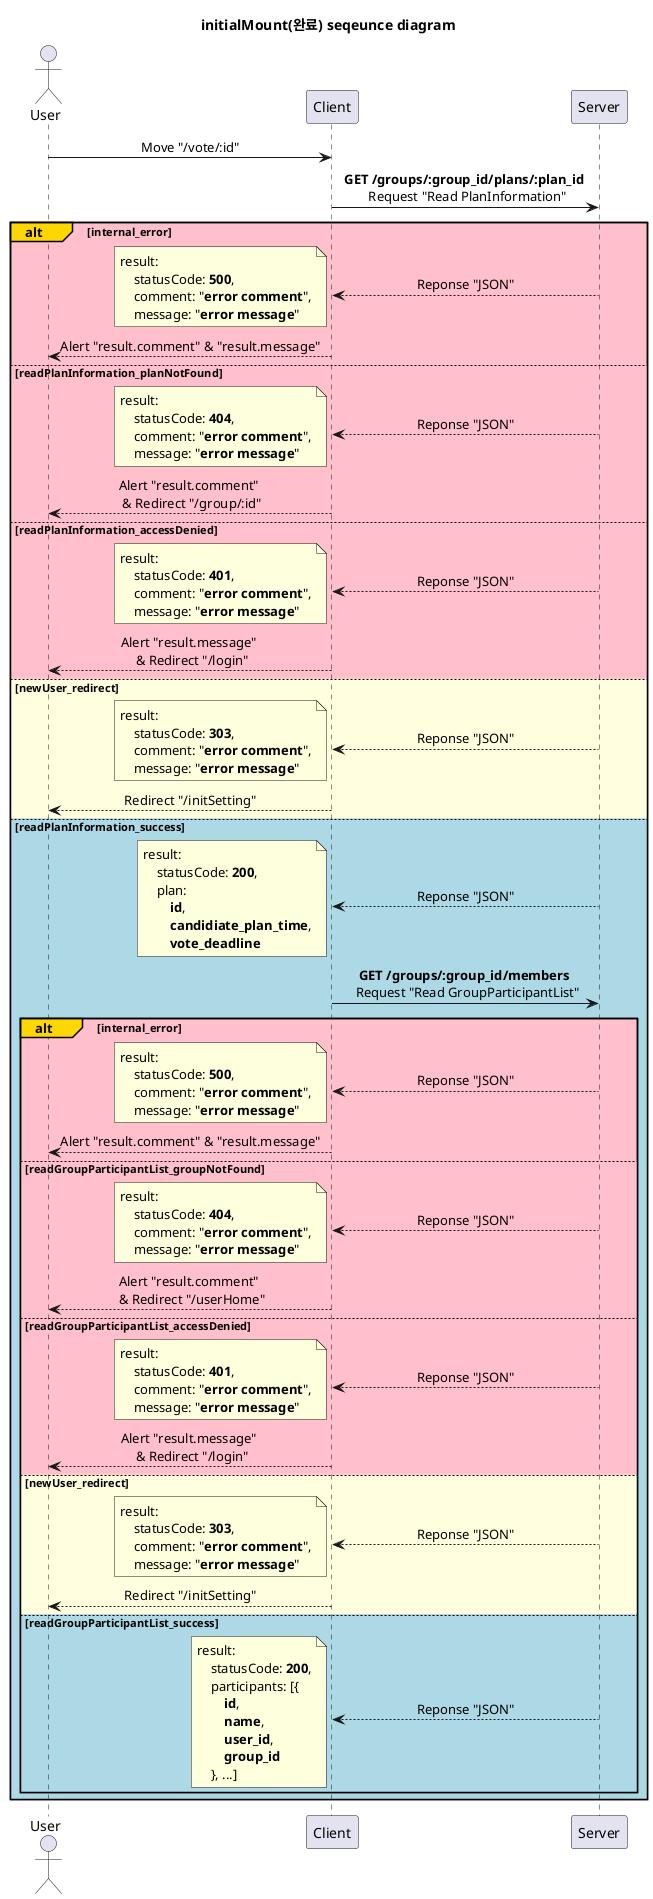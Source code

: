@startuml initialMount(완료)
'http://localhost:3000/vote/:id

title initialMount(완료) seqeunce diagram

skinparam SequenceMessageAlignment center

participant Server order 30
participant Client order 20
actor User order 10

User -> Client: Move "/vote/:id"

Client -> Server: **GET /groups/:group_id/plans/:plan_id** \n Request "Read PlanInformation"

alt#Gold #Pink internal_error
    Client <-- Server: Reponse "JSON"
    note left
        result:
            statusCode: **500**,
            comment: "**error comment**",
            message: "**error message**"
    end note
    User <-- Client: Alert "result.comment" & "result.message"

else #Pink readPlanInformation_planNotFound
    Client <-- Server: Reponse "JSON"
    note left
        result:
            statusCode: **404**,
            comment: "**error comment**",
            message: "**error message**"
    end note
    User <-- Client: Alert "result.comment" \n & Redirect "/group/:id"

else #Pink readPlanInformation_accessDenied
    Client <-- Server: Reponse "JSON"
    note left
        result:
            statusCode: **401**,
            comment: "**error comment**",
            message: "**error message**"
    end note
    User <-- Client: Alert "result.message" \n & Redirect "/login"

else #LightYellow newUser_redirect
    Client <-- Server: Reponse "JSON"
    note left
        result:
            statusCode: **303**,
            comment: "**error comment**",
            message: "**error message**"
    end note
    User <-- Client: Redirect "/initSetting"

else #LightBlue readPlanInformation_success
    Client <-- Server: Reponse "JSON"
    note left
        result:
            statusCode: **200**,
            plan:
                **id**,
                **candidiate_plan_time**,
                **vote_deadline**
    end note
    Client -> Server: **GET /groups/:group_id/members** \n Request "Read GroupParticipantList"

    alt#Gold #Pink internal_error
        Client <-- Server: Reponse "JSON"
        note left
            result:
                statusCode: **500**,
                comment: "**error comment**",
                message: "**error message**"
        end note
        User <-- Client: Alert "result.comment" & "result.message"

    else #Pink readGroupParticipantList_groupNotFound
        Client <-- Server: Reponse "JSON"
        note left
            result:
                statusCode: **404**,
                comment: "**error comment**",
                message: "**error message**"
        end note
        User <-- Client: Alert "result.comment" \n & Redirect "/userHome"

    else #Pink readGroupParticipantList_accessDenied
        Client <-- Server: Reponse "JSON"
        note left
            result:
                statusCode: **401**,
                comment: "**error comment**",
                message: "**error message**"
        end note
        User <-- Client: Alert "result.message" \n & Redirect "/login"

    else #LightYellow newUser_redirect
        Client <-- Server: Reponse "JSON"
        note left
            result:
                statusCode: **303**,
                comment: "**error comment**",
                message: "**error message**"
        end note
        User <-- Client: Redirect "/initSetting"

    else #LightBlue readGroupParticipantList_success
        Client <-- Server: Reponse "JSON"
        note left
            result:
                statusCode: **200**,
                participants: [{
                    **id**,
                    **name**,
                    **user_id**,
                    **group_id**
                }, ...]
        end note
        
    end

end

@enduml